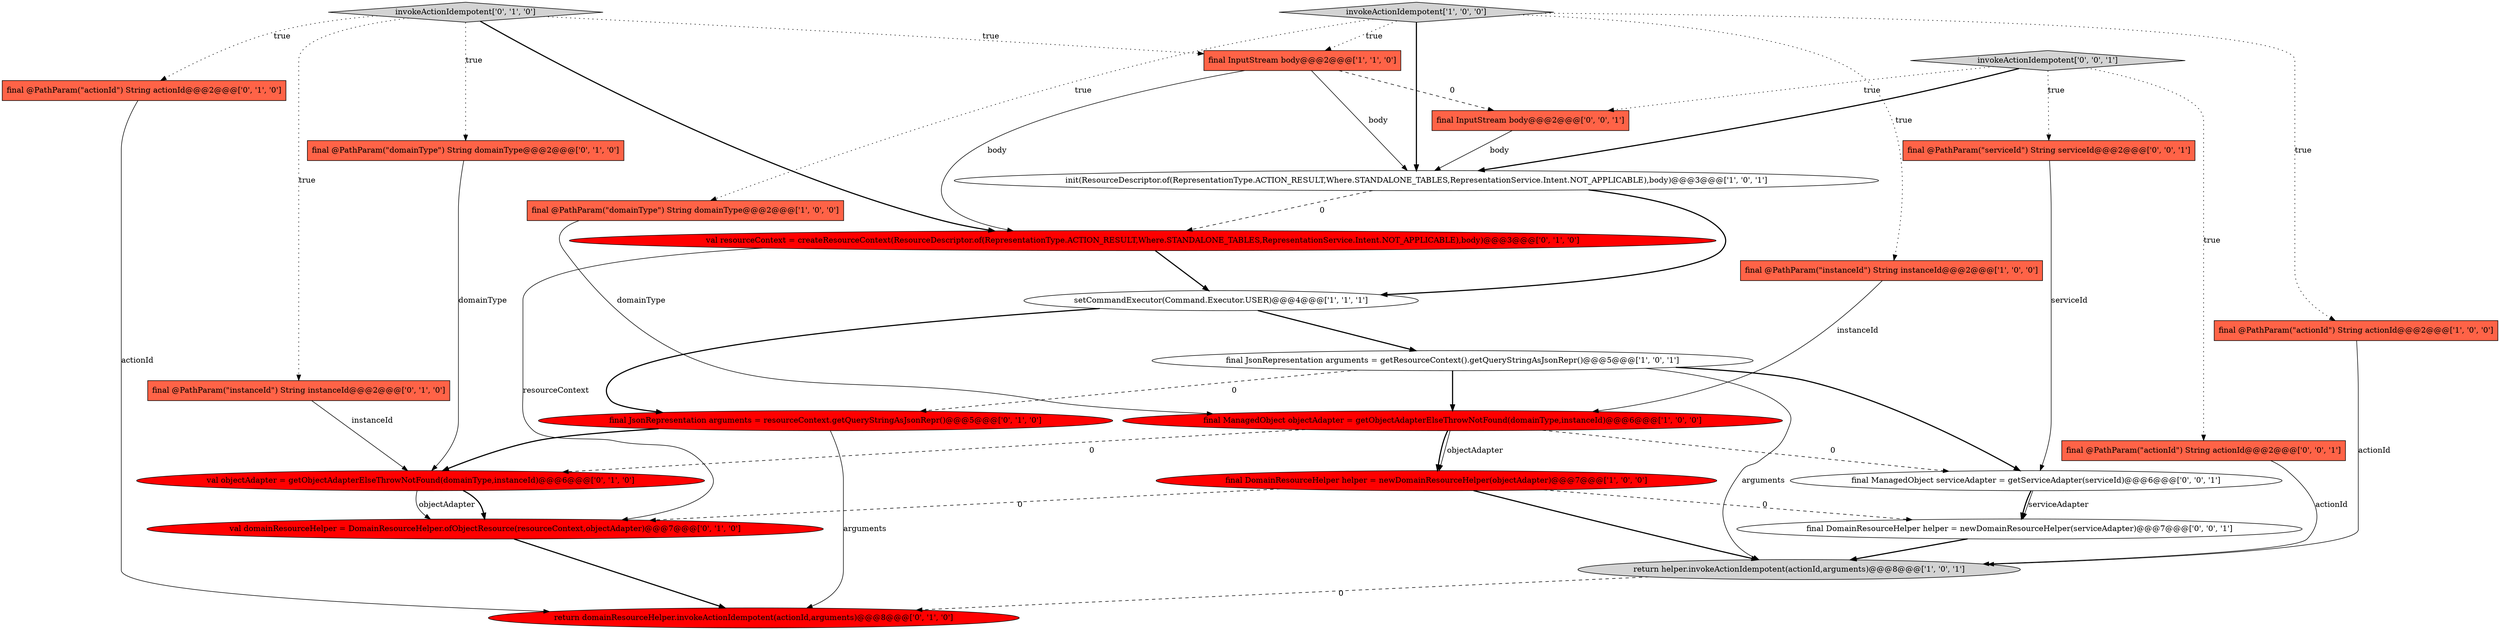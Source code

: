 digraph {
17 [style = filled, label = "final @PathParam(\"actionId\") String actionId@@@2@@@['0', '1', '0']", fillcolor = tomato, shape = box image = "AAA0AAABBB2BBB"];
16 [style = filled, label = "return domainResourceHelper.invokeActionIdempotent(actionId,arguments)@@@8@@@['0', '1', '0']", fillcolor = red, shape = ellipse image = "AAA1AAABBB2BBB"];
14 [style = filled, label = "final @PathParam(\"domainType\") String domainType@@@2@@@['0', '1', '0']", fillcolor = tomato, shape = box image = "AAA0AAABBB2BBB"];
2 [style = filled, label = "init(ResourceDescriptor.of(RepresentationType.ACTION_RESULT,Where.STANDALONE_TABLES,RepresentationService.Intent.NOT_APPLICABLE),body)@@@3@@@['1', '0', '1']", fillcolor = white, shape = ellipse image = "AAA0AAABBB1BBB"];
19 [style = filled, label = "invokeActionIdempotent['0', '1', '0']", fillcolor = lightgray, shape = diamond image = "AAA0AAABBB2BBB"];
23 [style = filled, label = "final InputStream body@@@2@@@['0', '0', '1']", fillcolor = tomato, shape = box image = "AAA0AAABBB3BBB"];
24 [style = filled, label = "final DomainResourceHelper helper = newDomainResourceHelper(serviceAdapter)@@@7@@@['0', '0', '1']", fillcolor = white, shape = ellipse image = "AAA0AAABBB3BBB"];
20 [style = filled, label = "final @PathParam(\"actionId\") String actionId@@@2@@@['0', '0', '1']", fillcolor = tomato, shape = box image = "AAA0AAABBB3BBB"];
15 [style = filled, label = "val domainResourceHelper = DomainResourceHelper.ofObjectResource(resourceContext,objectAdapter)@@@7@@@['0', '1', '0']", fillcolor = red, shape = ellipse image = "AAA1AAABBB2BBB"];
9 [style = filled, label = "final ManagedObject objectAdapter = getObjectAdapterElseThrowNotFound(domainType,instanceId)@@@6@@@['1', '0', '0']", fillcolor = red, shape = ellipse image = "AAA1AAABBB1BBB"];
8 [style = filled, label = "final InputStream body@@@2@@@['1', '1', '0']", fillcolor = tomato, shape = box image = "AAA0AAABBB1BBB"];
12 [style = filled, label = "val resourceContext = createResourceContext(ResourceDescriptor.of(RepresentationType.ACTION_RESULT,Where.STANDALONE_TABLES,RepresentationService.Intent.NOT_APPLICABLE),body)@@@3@@@['0', '1', '0']", fillcolor = red, shape = ellipse image = "AAA1AAABBB2BBB"];
10 [style = filled, label = "final DomainResourceHelper helper = newDomainResourceHelper(objectAdapter)@@@7@@@['1', '0', '0']", fillcolor = red, shape = ellipse image = "AAA1AAABBB1BBB"];
13 [style = filled, label = "final JsonRepresentation arguments = resourceContext.getQueryStringAsJsonRepr()@@@5@@@['0', '1', '0']", fillcolor = red, shape = ellipse image = "AAA1AAABBB2BBB"];
22 [style = filled, label = "invokeActionIdempotent['0', '0', '1']", fillcolor = lightgray, shape = diamond image = "AAA0AAABBB3BBB"];
21 [style = filled, label = "final @PathParam(\"serviceId\") String serviceId@@@2@@@['0', '0', '1']", fillcolor = tomato, shape = box image = "AAA0AAABBB3BBB"];
3 [style = filled, label = "setCommandExecutor(Command.Executor.USER)@@@4@@@['1', '1', '1']", fillcolor = white, shape = ellipse image = "AAA0AAABBB1BBB"];
7 [style = filled, label = "final @PathParam(\"domainType\") String domainType@@@2@@@['1', '0', '0']", fillcolor = tomato, shape = box image = "AAA0AAABBB1BBB"];
25 [style = filled, label = "final ManagedObject serviceAdapter = getServiceAdapter(serviceId)@@@6@@@['0', '0', '1']", fillcolor = white, shape = ellipse image = "AAA0AAABBB3BBB"];
4 [style = filled, label = "invokeActionIdempotent['1', '0', '0']", fillcolor = lightgray, shape = diamond image = "AAA0AAABBB1BBB"];
11 [style = filled, label = "val objectAdapter = getObjectAdapterElseThrowNotFound(domainType,instanceId)@@@6@@@['0', '1', '0']", fillcolor = red, shape = ellipse image = "AAA1AAABBB2BBB"];
1 [style = filled, label = "final JsonRepresentation arguments = getResourceContext().getQueryStringAsJsonRepr()@@@5@@@['1', '0', '1']", fillcolor = white, shape = ellipse image = "AAA0AAABBB1BBB"];
5 [style = filled, label = "final @PathParam(\"instanceId\") String instanceId@@@2@@@['1', '0', '0']", fillcolor = tomato, shape = box image = "AAA0AAABBB1BBB"];
6 [style = filled, label = "return helper.invokeActionIdempotent(actionId,arguments)@@@8@@@['1', '0', '1']", fillcolor = lightgray, shape = ellipse image = "AAA0AAABBB1BBB"];
0 [style = filled, label = "final @PathParam(\"actionId\") String actionId@@@2@@@['1', '0', '0']", fillcolor = tomato, shape = box image = "AAA0AAABBB1BBB"];
18 [style = filled, label = "final @PathParam(\"instanceId\") String instanceId@@@2@@@['0', '1', '0']", fillcolor = tomato, shape = box image = "AAA0AAABBB2BBB"];
22->21 [style = dotted, label="true"];
10->15 [style = dashed, label="0"];
4->5 [style = dotted, label="true"];
19->14 [style = dotted, label="true"];
8->12 [style = solid, label="body"];
9->10 [style = solid, label="objectAdapter"];
22->2 [style = bold, label=""];
20->6 [style = solid, label="actionId"];
22->23 [style = dotted, label="true"];
3->1 [style = bold, label=""];
19->12 [style = bold, label=""];
19->17 [style = dotted, label="true"];
14->11 [style = solid, label="domainType"];
2->3 [style = bold, label=""];
4->0 [style = dotted, label="true"];
19->18 [style = dotted, label="true"];
17->16 [style = solid, label="actionId"];
4->8 [style = dotted, label="true"];
4->7 [style = dotted, label="true"];
8->2 [style = solid, label="body"];
21->25 [style = solid, label="serviceId"];
4->2 [style = bold, label=""];
9->10 [style = bold, label=""];
15->16 [style = bold, label=""];
13->11 [style = bold, label=""];
10->6 [style = bold, label=""];
19->8 [style = dotted, label="true"];
1->9 [style = bold, label=""];
11->15 [style = bold, label=""];
7->9 [style = solid, label="domainType"];
1->13 [style = dashed, label="0"];
25->24 [style = bold, label=""];
2->12 [style = dashed, label="0"];
6->16 [style = dashed, label="0"];
22->20 [style = dotted, label="true"];
25->24 [style = solid, label="serviceAdapter"];
12->15 [style = solid, label="resourceContext"];
11->15 [style = solid, label="objectAdapter"];
5->9 [style = solid, label="instanceId"];
9->25 [style = dashed, label="0"];
3->13 [style = bold, label=""];
9->11 [style = dashed, label="0"];
13->16 [style = solid, label="arguments"];
12->3 [style = bold, label=""];
0->6 [style = solid, label="actionId"];
23->2 [style = solid, label="body"];
24->6 [style = bold, label=""];
1->25 [style = bold, label=""];
10->24 [style = dashed, label="0"];
1->6 [style = solid, label="arguments"];
8->23 [style = dashed, label="0"];
18->11 [style = solid, label="instanceId"];
}
